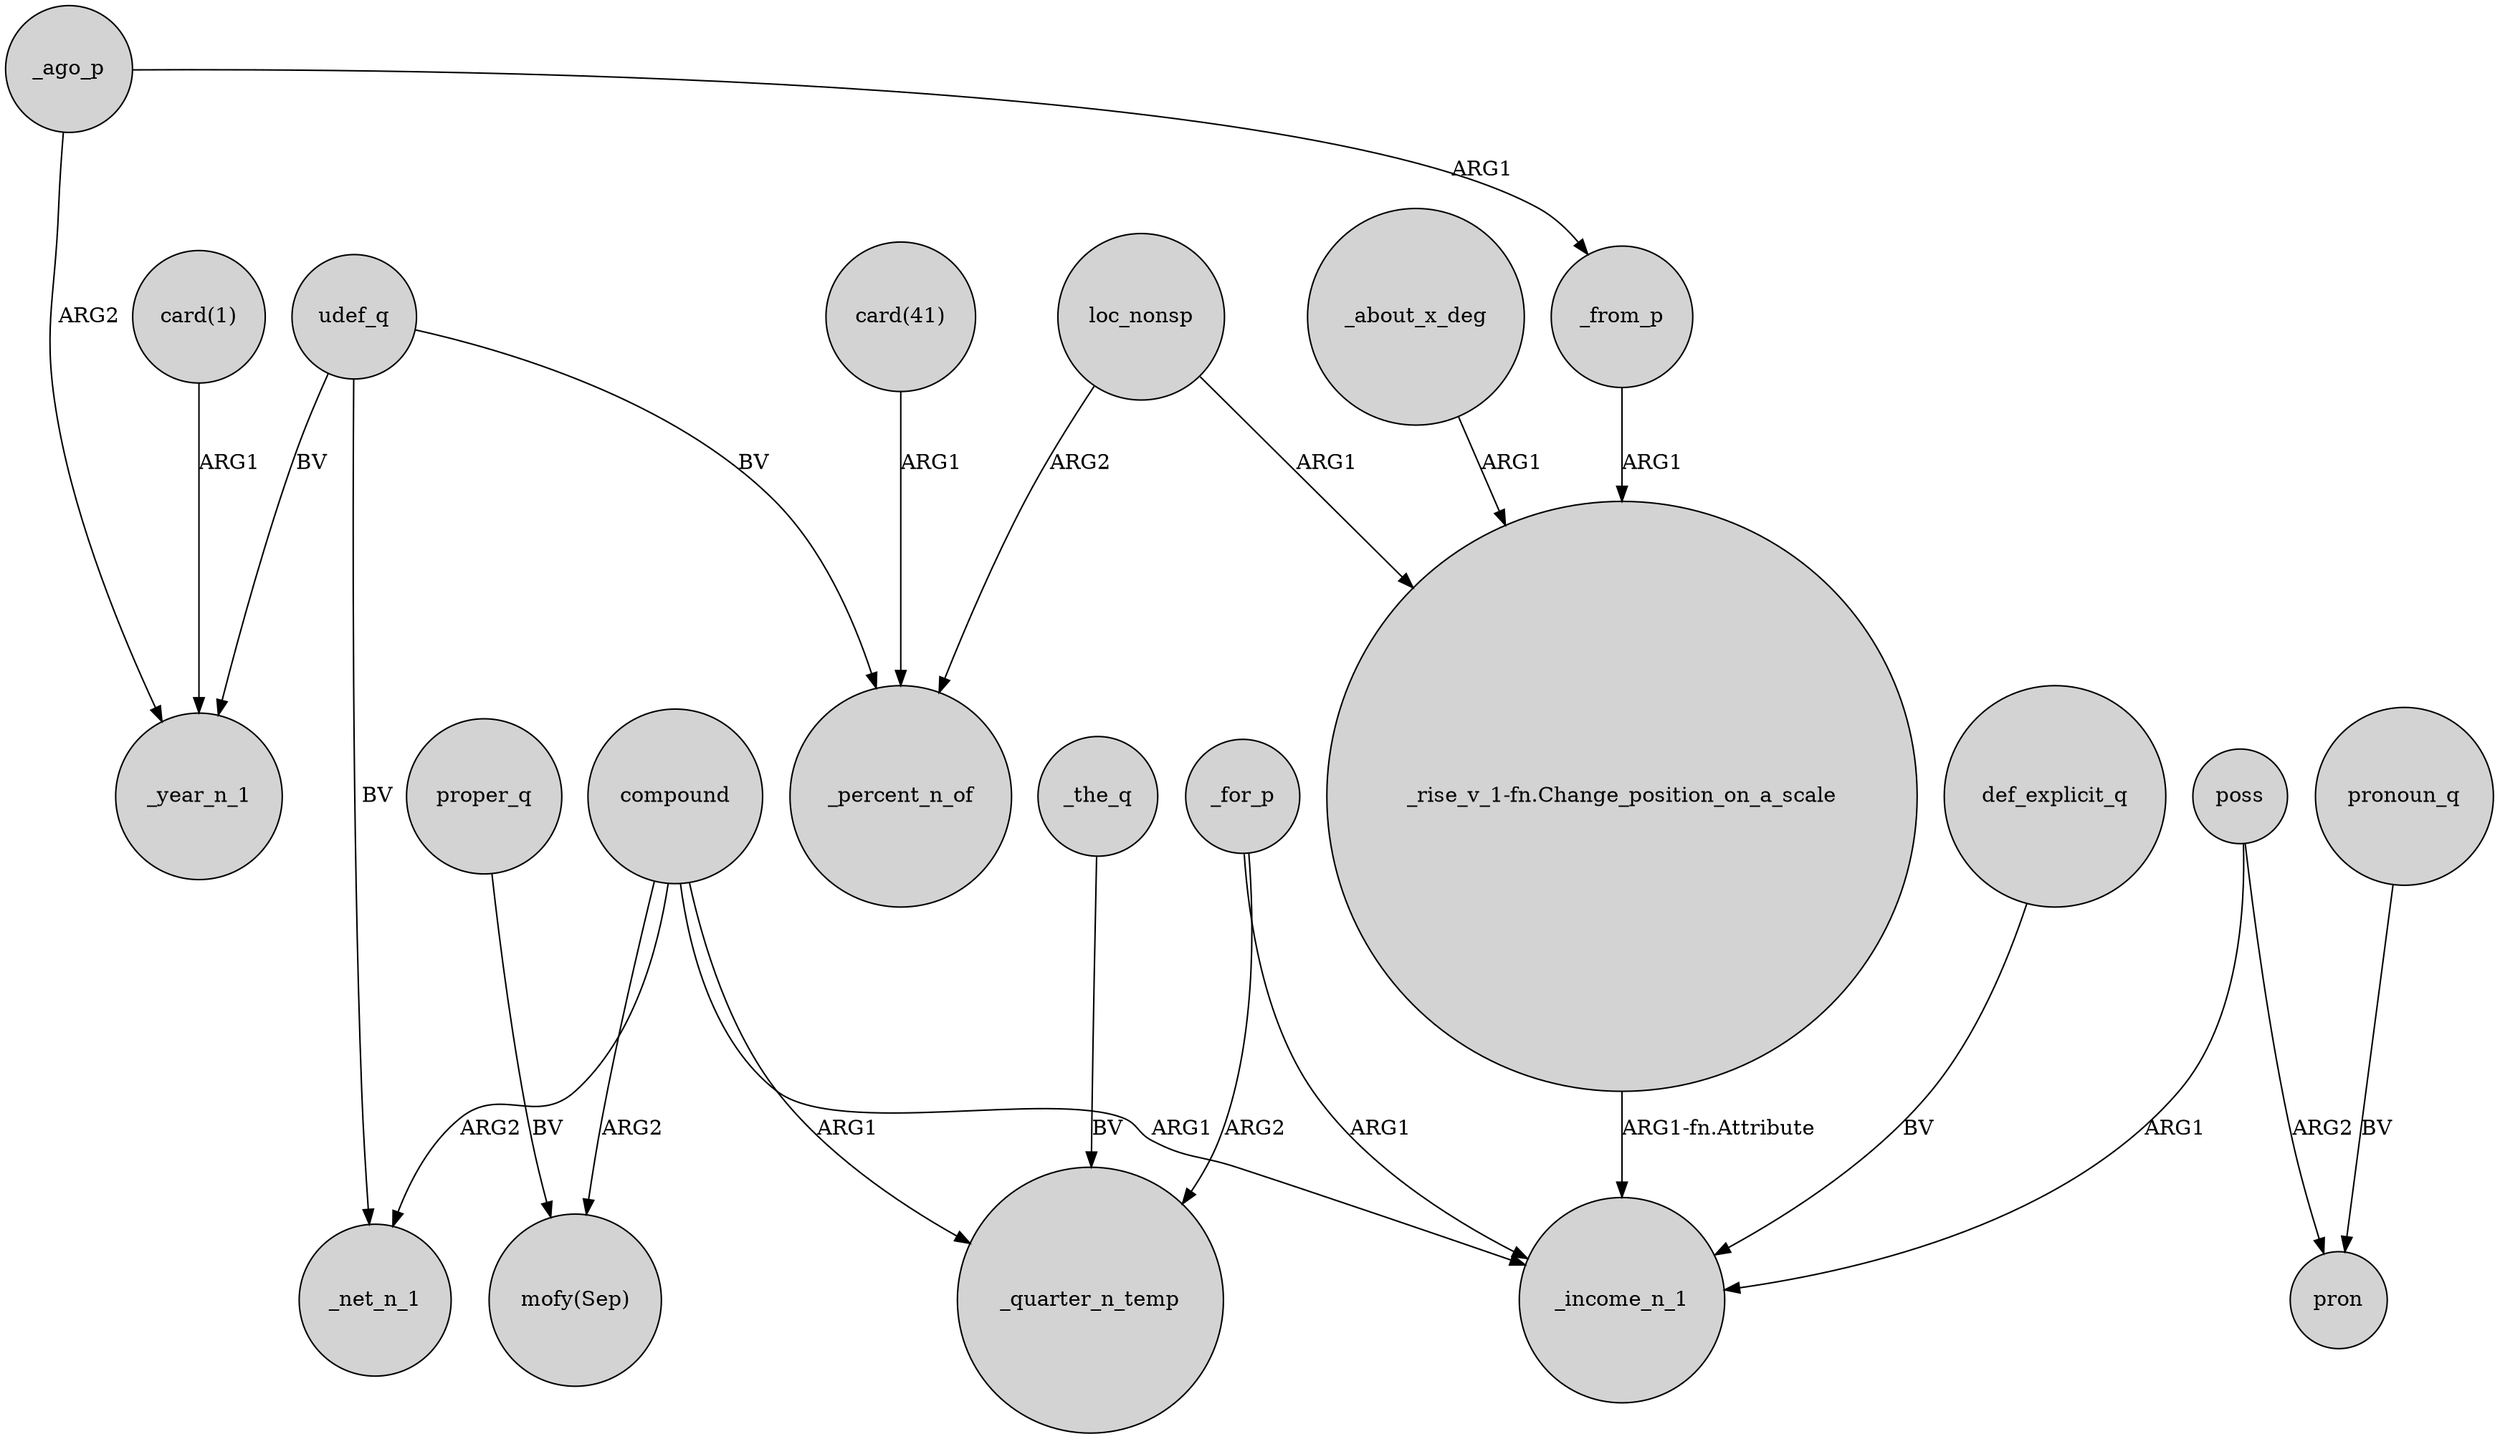 digraph {
	node [shape=circle style=filled]
	compound -> _net_n_1 [label=ARG2]
	_ago_p -> _from_p [label=ARG1]
	compound -> _quarter_n_temp [label=ARG1]
	"card(1)" -> _year_n_1 [label=ARG1]
	"_rise_v_1-fn.Change_position_on_a_scale" -> _income_n_1 [label="ARG1-fn.Attribute"]
	_about_x_deg -> "_rise_v_1-fn.Change_position_on_a_scale" [label=ARG1]
	_for_p -> _income_n_1 [label=ARG1]
	_the_q -> _quarter_n_temp [label=BV]
	loc_nonsp -> "_rise_v_1-fn.Change_position_on_a_scale" [label=ARG1]
	pronoun_q -> pron [label=BV]
	compound -> "mofy(Sep)" [label=ARG2]
	poss -> pron [label=ARG2]
	def_explicit_q -> _income_n_1 [label=BV]
	compound -> _income_n_1 [label=ARG1]
	_for_p -> _quarter_n_temp [label=ARG2]
	udef_q -> _percent_n_of [label=BV]
	poss -> _income_n_1 [label=ARG1]
	udef_q -> _net_n_1 [label=BV]
	"card(41)" -> _percent_n_of [label=ARG1]
	_ago_p -> _year_n_1 [label=ARG2]
	proper_q -> "mofy(Sep)" [label=BV]
	udef_q -> _year_n_1 [label=BV]
	_from_p -> "_rise_v_1-fn.Change_position_on_a_scale" [label=ARG1]
	loc_nonsp -> _percent_n_of [label=ARG2]
}
